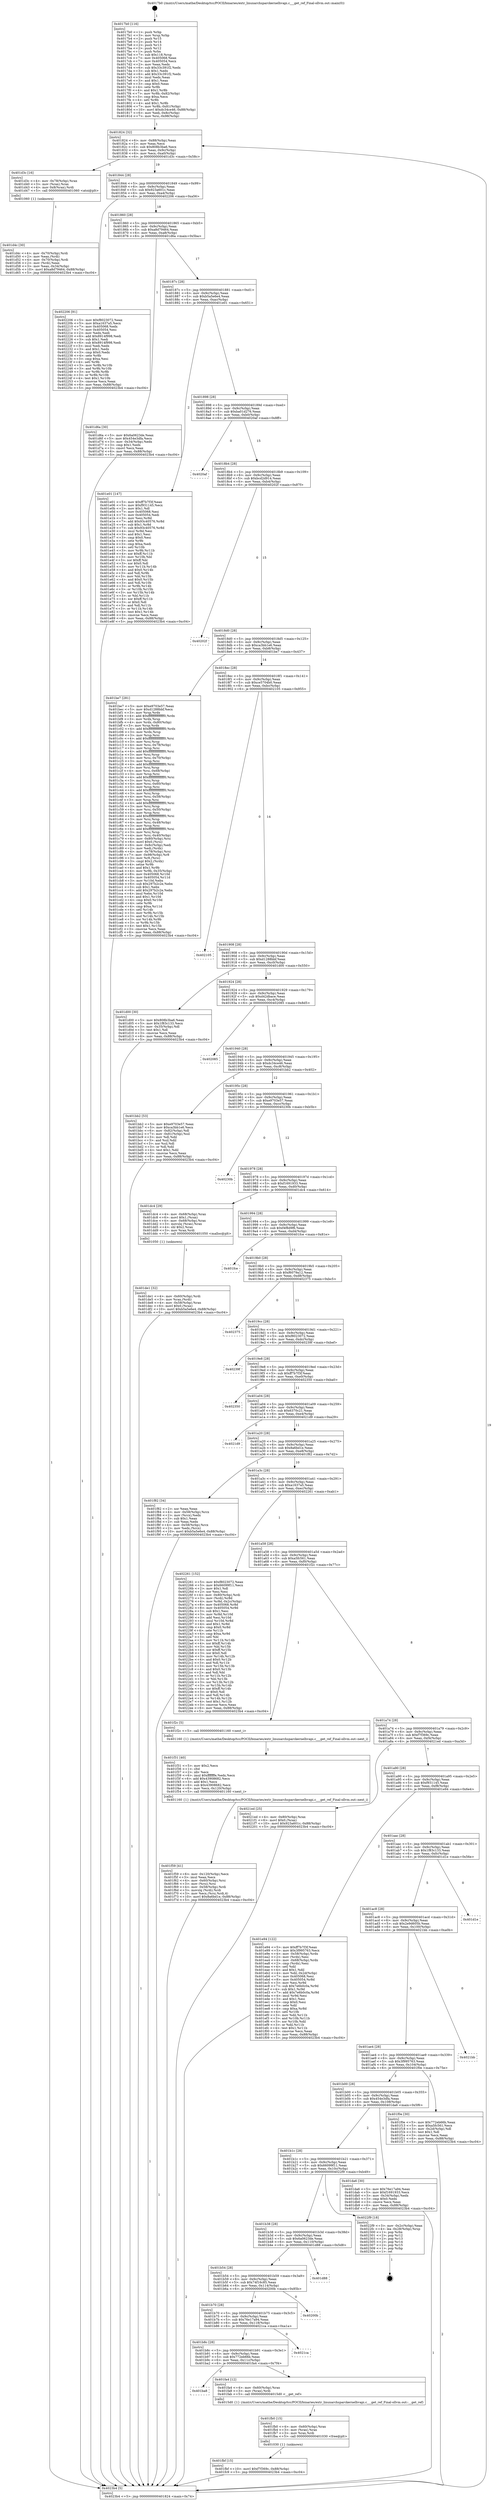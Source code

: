 digraph "0x4017b0" {
  label = "0x4017b0 (/mnt/c/Users/mathe/Desktop/tcc/POCII/binaries/extr_linuxarchsparckernelhvapi.c___get_ref_Final-ollvm.out::main(0))"
  labelloc = "t"
  node[shape=record]

  Entry [label="",width=0.3,height=0.3,shape=circle,fillcolor=black,style=filled]
  "0x401824" [label="{
     0x401824 [32]\l
     | [instrs]\l
     &nbsp;&nbsp;0x401824 \<+6\>: mov -0x88(%rbp),%eax\l
     &nbsp;&nbsp;0x40182a \<+2\>: mov %eax,%ecx\l
     &nbsp;&nbsp;0x40182c \<+6\>: sub $0x808b3ba6,%ecx\l
     &nbsp;&nbsp;0x401832 \<+6\>: mov %eax,-0x9c(%rbp)\l
     &nbsp;&nbsp;0x401838 \<+6\>: mov %ecx,-0xa0(%rbp)\l
     &nbsp;&nbsp;0x40183e \<+6\>: je 0000000000401d3c \<main+0x58c\>\l
  }"]
  "0x401d3c" [label="{
     0x401d3c [16]\l
     | [instrs]\l
     &nbsp;&nbsp;0x401d3c \<+4\>: mov -0x78(%rbp),%rax\l
     &nbsp;&nbsp;0x401d40 \<+3\>: mov (%rax),%rax\l
     &nbsp;&nbsp;0x401d43 \<+4\>: mov 0x8(%rax),%rdi\l
     &nbsp;&nbsp;0x401d47 \<+5\>: call 0000000000401060 \<atoi@plt\>\l
     | [calls]\l
     &nbsp;&nbsp;0x401060 \{1\} (unknown)\l
  }"]
  "0x401844" [label="{
     0x401844 [28]\l
     | [instrs]\l
     &nbsp;&nbsp;0x401844 \<+5\>: jmp 0000000000401849 \<main+0x99\>\l
     &nbsp;&nbsp;0x401849 \<+6\>: mov -0x9c(%rbp),%eax\l
     &nbsp;&nbsp;0x40184f \<+5\>: sub $0x923a601c,%eax\l
     &nbsp;&nbsp;0x401854 \<+6\>: mov %eax,-0xa4(%rbp)\l
     &nbsp;&nbsp;0x40185a \<+6\>: je 0000000000402206 \<main+0xa56\>\l
  }"]
  Exit [label="",width=0.3,height=0.3,shape=circle,fillcolor=black,style=filled,peripheries=2]
  "0x402206" [label="{
     0x402206 [91]\l
     | [instrs]\l
     &nbsp;&nbsp;0x402206 \<+5\>: mov $0xf8023072,%eax\l
     &nbsp;&nbsp;0x40220b \<+5\>: mov $0xa1637a5,%ecx\l
     &nbsp;&nbsp;0x402210 \<+7\>: mov 0x405068,%edx\l
     &nbsp;&nbsp;0x402217 \<+7\>: mov 0x405054,%esi\l
     &nbsp;&nbsp;0x40221e \<+2\>: mov %edx,%edi\l
     &nbsp;&nbsp;0x402220 \<+6\>: add $0x8914f998,%edi\l
     &nbsp;&nbsp;0x402226 \<+3\>: sub $0x1,%edi\l
     &nbsp;&nbsp;0x402229 \<+6\>: sub $0x8914f998,%edi\l
     &nbsp;&nbsp;0x40222f \<+3\>: imul %edi,%edx\l
     &nbsp;&nbsp;0x402232 \<+3\>: and $0x1,%edx\l
     &nbsp;&nbsp;0x402235 \<+3\>: cmp $0x0,%edx\l
     &nbsp;&nbsp;0x402238 \<+4\>: sete %r8b\l
     &nbsp;&nbsp;0x40223c \<+3\>: cmp $0xa,%esi\l
     &nbsp;&nbsp;0x40223f \<+4\>: setl %r9b\l
     &nbsp;&nbsp;0x402243 \<+3\>: mov %r8b,%r10b\l
     &nbsp;&nbsp;0x402246 \<+3\>: and %r9b,%r10b\l
     &nbsp;&nbsp;0x402249 \<+3\>: xor %r9b,%r8b\l
     &nbsp;&nbsp;0x40224c \<+3\>: or %r8b,%r10b\l
     &nbsp;&nbsp;0x40224f \<+4\>: test $0x1,%r10b\l
     &nbsp;&nbsp;0x402253 \<+3\>: cmovne %ecx,%eax\l
     &nbsp;&nbsp;0x402256 \<+6\>: mov %eax,-0x88(%rbp)\l
     &nbsp;&nbsp;0x40225c \<+5\>: jmp 00000000004023b4 \<main+0xc04\>\l
  }"]
  "0x401860" [label="{
     0x401860 [28]\l
     | [instrs]\l
     &nbsp;&nbsp;0x401860 \<+5\>: jmp 0000000000401865 \<main+0xb5\>\l
     &nbsp;&nbsp;0x401865 \<+6\>: mov -0x9c(%rbp),%eax\l
     &nbsp;&nbsp;0x40186b \<+5\>: sub $0xa8d79464,%eax\l
     &nbsp;&nbsp;0x401870 \<+6\>: mov %eax,-0xa8(%rbp)\l
     &nbsp;&nbsp;0x401876 \<+6\>: je 0000000000401d6a \<main+0x5ba\>\l
  }"]
  "0x401fbf" [label="{
     0x401fbf [15]\l
     | [instrs]\l
     &nbsp;&nbsp;0x401fbf \<+10\>: movl $0xf7f369c,-0x88(%rbp)\l
     &nbsp;&nbsp;0x401fc9 \<+5\>: jmp 00000000004023b4 \<main+0xc04\>\l
  }"]
  "0x401d6a" [label="{
     0x401d6a [30]\l
     | [instrs]\l
     &nbsp;&nbsp;0x401d6a \<+5\>: mov $0x6a0623de,%eax\l
     &nbsp;&nbsp;0x401d6f \<+5\>: mov $0x454e3dfa,%ecx\l
     &nbsp;&nbsp;0x401d74 \<+3\>: mov -0x34(%rbp),%edx\l
     &nbsp;&nbsp;0x401d77 \<+3\>: cmp $0x1,%edx\l
     &nbsp;&nbsp;0x401d7a \<+3\>: cmovl %ecx,%eax\l
     &nbsp;&nbsp;0x401d7d \<+6\>: mov %eax,-0x88(%rbp)\l
     &nbsp;&nbsp;0x401d83 \<+5\>: jmp 00000000004023b4 \<main+0xc04\>\l
  }"]
  "0x40187c" [label="{
     0x40187c [28]\l
     | [instrs]\l
     &nbsp;&nbsp;0x40187c \<+5\>: jmp 0000000000401881 \<main+0xd1\>\l
     &nbsp;&nbsp;0x401881 \<+6\>: mov -0x9c(%rbp),%eax\l
     &nbsp;&nbsp;0x401887 \<+5\>: sub $0xb5a5e6e4,%eax\l
     &nbsp;&nbsp;0x40188c \<+6\>: mov %eax,-0xac(%rbp)\l
     &nbsp;&nbsp;0x401892 \<+6\>: je 0000000000401e01 \<main+0x651\>\l
  }"]
  "0x401fb0" [label="{
     0x401fb0 [15]\l
     | [instrs]\l
     &nbsp;&nbsp;0x401fb0 \<+4\>: mov -0x60(%rbp),%rax\l
     &nbsp;&nbsp;0x401fb4 \<+3\>: mov (%rax),%rax\l
     &nbsp;&nbsp;0x401fb7 \<+3\>: mov %rax,%rdi\l
     &nbsp;&nbsp;0x401fba \<+5\>: call 0000000000401030 \<free@plt\>\l
     | [calls]\l
     &nbsp;&nbsp;0x401030 \{1\} (unknown)\l
  }"]
  "0x401e01" [label="{
     0x401e01 [147]\l
     | [instrs]\l
     &nbsp;&nbsp;0x401e01 \<+5\>: mov $0xff7b7f3f,%eax\l
     &nbsp;&nbsp;0x401e06 \<+5\>: mov $0xf931145,%ecx\l
     &nbsp;&nbsp;0x401e0b \<+2\>: mov $0x1,%dl\l
     &nbsp;&nbsp;0x401e0d \<+7\>: mov 0x405068,%esi\l
     &nbsp;&nbsp;0x401e14 \<+7\>: mov 0x405054,%edi\l
     &nbsp;&nbsp;0x401e1b \<+3\>: mov %esi,%r8d\l
     &nbsp;&nbsp;0x401e1e \<+7\>: add $0x93c40576,%r8d\l
     &nbsp;&nbsp;0x401e25 \<+4\>: sub $0x1,%r8d\l
     &nbsp;&nbsp;0x401e29 \<+7\>: sub $0x93c40576,%r8d\l
     &nbsp;&nbsp;0x401e30 \<+4\>: imul %r8d,%esi\l
     &nbsp;&nbsp;0x401e34 \<+3\>: and $0x1,%esi\l
     &nbsp;&nbsp;0x401e37 \<+3\>: cmp $0x0,%esi\l
     &nbsp;&nbsp;0x401e3a \<+4\>: sete %r9b\l
     &nbsp;&nbsp;0x401e3e \<+3\>: cmp $0xa,%edi\l
     &nbsp;&nbsp;0x401e41 \<+4\>: setl %r10b\l
     &nbsp;&nbsp;0x401e45 \<+3\>: mov %r9b,%r11b\l
     &nbsp;&nbsp;0x401e48 \<+4\>: xor $0xff,%r11b\l
     &nbsp;&nbsp;0x401e4c \<+3\>: mov %r10b,%bl\l
     &nbsp;&nbsp;0x401e4f \<+3\>: xor $0xff,%bl\l
     &nbsp;&nbsp;0x401e52 \<+3\>: xor $0x0,%dl\l
     &nbsp;&nbsp;0x401e55 \<+3\>: mov %r11b,%r14b\l
     &nbsp;&nbsp;0x401e58 \<+4\>: and $0x0,%r14b\l
     &nbsp;&nbsp;0x401e5c \<+3\>: and %dl,%r9b\l
     &nbsp;&nbsp;0x401e5f \<+3\>: mov %bl,%r15b\l
     &nbsp;&nbsp;0x401e62 \<+4\>: and $0x0,%r15b\l
     &nbsp;&nbsp;0x401e66 \<+3\>: and %dl,%r10b\l
     &nbsp;&nbsp;0x401e69 \<+3\>: or %r9b,%r14b\l
     &nbsp;&nbsp;0x401e6c \<+3\>: or %r10b,%r15b\l
     &nbsp;&nbsp;0x401e6f \<+3\>: xor %r15b,%r14b\l
     &nbsp;&nbsp;0x401e72 \<+3\>: or %bl,%r11b\l
     &nbsp;&nbsp;0x401e75 \<+4\>: xor $0xff,%r11b\l
     &nbsp;&nbsp;0x401e79 \<+3\>: or $0x0,%dl\l
     &nbsp;&nbsp;0x401e7c \<+3\>: and %dl,%r11b\l
     &nbsp;&nbsp;0x401e7f \<+3\>: or %r11b,%r14b\l
     &nbsp;&nbsp;0x401e82 \<+4\>: test $0x1,%r14b\l
     &nbsp;&nbsp;0x401e86 \<+3\>: cmovne %ecx,%eax\l
     &nbsp;&nbsp;0x401e89 \<+6\>: mov %eax,-0x88(%rbp)\l
     &nbsp;&nbsp;0x401e8f \<+5\>: jmp 00000000004023b4 \<main+0xc04\>\l
  }"]
  "0x401898" [label="{
     0x401898 [28]\l
     | [instrs]\l
     &nbsp;&nbsp;0x401898 \<+5\>: jmp 000000000040189d \<main+0xed\>\l
     &nbsp;&nbsp;0x40189d \<+6\>: mov -0x9c(%rbp),%eax\l
     &nbsp;&nbsp;0x4018a3 \<+5\>: sub $0xba01d276,%eax\l
     &nbsp;&nbsp;0x4018a8 \<+6\>: mov %eax,-0xb0(%rbp)\l
     &nbsp;&nbsp;0x4018ae \<+6\>: je 00000000004020af \<main+0x8ff\>\l
  }"]
  "0x401ba8" [label="{
     0x401ba8\l
  }", style=dashed]
  "0x4020af" [label="{
     0x4020af\l
  }", style=dashed]
  "0x4018b4" [label="{
     0x4018b4 [28]\l
     | [instrs]\l
     &nbsp;&nbsp;0x4018b4 \<+5\>: jmp 00000000004018b9 \<main+0x109\>\l
     &nbsp;&nbsp;0x4018b9 \<+6\>: mov -0x9c(%rbp),%eax\l
     &nbsp;&nbsp;0x4018bf \<+5\>: sub $0xbcd2d914,%eax\l
     &nbsp;&nbsp;0x4018c4 \<+6\>: mov %eax,-0xb4(%rbp)\l
     &nbsp;&nbsp;0x4018ca \<+6\>: je 000000000040202f \<main+0x87f\>\l
  }"]
  "0x401fa4" [label="{
     0x401fa4 [12]\l
     | [instrs]\l
     &nbsp;&nbsp;0x401fa4 \<+4\>: mov -0x60(%rbp),%rax\l
     &nbsp;&nbsp;0x401fa8 \<+3\>: mov (%rax),%rdi\l
     &nbsp;&nbsp;0x401fab \<+5\>: call 00000000004015d0 \<__get_ref\>\l
     | [calls]\l
     &nbsp;&nbsp;0x4015d0 \{1\} (/mnt/c/Users/mathe/Desktop/tcc/POCII/binaries/extr_linuxarchsparckernelhvapi.c___get_ref_Final-ollvm.out::__get_ref)\l
  }"]
  "0x40202f" [label="{
     0x40202f\l
  }", style=dashed]
  "0x4018d0" [label="{
     0x4018d0 [28]\l
     | [instrs]\l
     &nbsp;&nbsp;0x4018d0 \<+5\>: jmp 00000000004018d5 \<main+0x125\>\l
     &nbsp;&nbsp;0x4018d5 \<+6\>: mov -0x9c(%rbp),%eax\l
     &nbsp;&nbsp;0x4018db \<+5\>: sub $0xca3bb1e6,%eax\l
     &nbsp;&nbsp;0x4018e0 \<+6\>: mov %eax,-0xb8(%rbp)\l
     &nbsp;&nbsp;0x4018e6 \<+6\>: je 0000000000401be7 \<main+0x437\>\l
  }"]
  "0x401b8c" [label="{
     0x401b8c [28]\l
     | [instrs]\l
     &nbsp;&nbsp;0x401b8c \<+5\>: jmp 0000000000401b91 \<main+0x3e1\>\l
     &nbsp;&nbsp;0x401b91 \<+6\>: mov -0x9c(%rbp),%eax\l
     &nbsp;&nbsp;0x401b97 \<+5\>: sub $0x772eb66b,%eax\l
     &nbsp;&nbsp;0x401b9c \<+6\>: mov %eax,-0x11c(%rbp)\l
     &nbsp;&nbsp;0x401ba2 \<+6\>: je 0000000000401fa4 \<main+0x7f4\>\l
  }"]
  "0x401be7" [label="{
     0x401be7 [281]\l
     | [instrs]\l
     &nbsp;&nbsp;0x401be7 \<+5\>: mov $0xe9703e57,%eax\l
     &nbsp;&nbsp;0x401bec \<+5\>: mov $0xd1288bbf,%ecx\l
     &nbsp;&nbsp;0x401bf1 \<+3\>: mov %rsp,%rdx\l
     &nbsp;&nbsp;0x401bf4 \<+4\>: add $0xfffffffffffffff0,%rdx\l
     &nbsp;&nbsp;0x401bf8 \<+3\>: mov %rdx,%rsp\l
     &nbsp;&nbsp;0x401bfb \<+4\>: mov %rdx,-0x80(%rbp)\l
     &nbsp;&nbsp;0x401bff \<+3\>: mov %rsp,%rdx\l
     &nbsp;&nbsp;0x401c02 \<+4\>: add $0xfffffffffffffff0,%rdx\l
     &nbsp;&nbsp;0x401c06 \<+3\>: mov %rdx,%rsp\l
     &nbsp;&nbsp;0x401c09 \<+3\>: mov %rsp,%rsi\l
     &nbsp;&nbsp;0x401c0c \<+4\>: add $0xfffffffffffffff0,%rsi\l
     &nbsp;&nbsp;0x401c10 \<+3\>: mov %rsi,%rsp\l
     &nbsp;&nbsp;0x401c13 \<+4\>: mov %rsi,-0x78(%rbp)\l
     &nbsp;&nbsp;0x401c17 \<+3\>: mov %rsp,%rsi\l
     &nbsp;&nbsp;0x401c1a \<+4\>: add $0xfffffffffffffff0,%rsi\l
     &nbsp;&nbsp;0x401c1e \<+3\>: mov %rsi,%rsp\l
     &nbsp;&nbsp;0x401c21 \<+4\>: mov %rsi,-0x70(%rbp)\l
     &nbsp;&nbsp;0x401c25 \<+3\>: mov %rsp,%rsi\l
     &nbsp;&nbsp;0x401c28 \<+4\>: add $0xfffffffffffffff0,%rsi\l
     &nbsp;&nbsp;0x401c2c \<+3\>: mov %rsi,%rsp\l
     &nbsp;&nbsp;0x401c2f \<+4\>: mov %rsi,-0x68(%rbp)\l
     &nbsp;&nbsp;0x401c33 \<+3\>: mov %rsp,%rsi\l
     &nbsp;&nbsp;0x401c36 \<+4\>: add $0xfffffffffffffff0,%rsi\l
     &nbsp;&nbsp;0x401c3a \<+3\>: mov %rsi,%rsp\l
     &nbsp;&nbsp;0x401c3d \<+4\>: mov %rsi,-0x60(%rbp)\l
     &nbsp;&nbsp;0x401c41 \<+3\>: mov %rsp,%rsi\l
     &nbsp;&nbsp;0x401c44 \<+4\>: add $0xfffffffffffffff0,%rsi\l
     &nbsp;&nbsp;0x401c48 \<+3\>: mov %rsi,%rsp\l
     &nbsp;&nbsp;0x401c4b \<+4\>: mov %rsi,-0x58(%rbp)\l
     &nbsp;&nbsp;0x401c4f \<+3\>: mov %rsp,%rsi\l
     &nbsp;&nbsp;0x401c52 \<+4\>: add $0xfffffffffffffff0,%rsi\l
     &nbsp;&nbsp;0x401c56 \<+3\>: mov %rsi,%rsp\l
     &nbsp;&nbsp;0x401c59 \<+4\>: mov %rsi,-0x50(%rbp)\l
     &nbsp;&nbsp;0x401c5d \<+3\>: mov %rsp,%rsi\l
     &nbsp;&nbsp;0x401c60 \<+4\>: add $0xfffffffffffffff0,%rsi\l
     &nbsp;&nbsp;0x401c64 \<+3\>: mov %rsi,%rsp\l
     &nbsp;&nbsp;0x401c67 \<+4\>: mov %rsi,-0x48(%rbp)\l
     &nbsp;&nbsp;0x401c6b \<+3\>: mov %rsp,%rsi\l
     &nbsp;&nbsp;0x401c6e \<+4\>: add $0xfffffffffffffff0,%rsi\l
     &nbsp;&nbsp;0x401c72 \<+3\>: mov %rsi,%rsp\l
     &nbsp;&nbsp;0x401c75 \<+4\>: mov %rsi,-0x40(%rbp)\l
     &nbsp;&nbsp;0x401c79 \<+4\>: mov -0x80(%rbp),%rsi\l
     &nbsp;&nbsp;0x401c7d \<+6\>: movl $0x0,(%rsi)\l
     &nbsp;&nbsp;0x401c83 \<+6\>: mov -0x8c(%rbp),%edi\l
     &nbsp;&nbsp;0x401c89 \<+2\>: mov %edi,(%rdx)\l
     &nbsp;&nbsp;0x401c8b \<+4\>: mov -0x78(%rbp),%rsi\l
     &nbsp;&nbsp;0x401c8f \<+7\>: mov -0x98(%rbp),%r8\l
     &nbsp;&nbsp;0x401c96 \<+3\>: mov %r8,(%rsi)\l
     &nbsp;&nbsp;0x401c99 \<+3\>: cmpl $0x2,(%rdx)\l
     &nbsp;&nbsp;0x401c9c \<+4\>: setne %r9b\l
     &nbsp;&nbsp;0x401ca0 \<+4\>: and $0x1,%r9b\l
     &nbsp;&nbsp;0x401ca4 \<+4\>: mov %r9b,-0x35(%rbp)\l
     &nbsp;&nbsp;0x401ca8 \<+8\>: mov 0x405068,%r10d\l
     &nbsp;&nbsp;0x401cb0 \<+8\>: mov 0x405054,%r11d\l
     &nbsp;&nbsp;0x401cb8 \<+3\>: mov %r10d,%ebx\l
     &nbsp;&nbsp;0x401cbb \<+6\>: sub $0x297b2c2e,%ebx\l
     &nbsp;&nbsp;0x401cc1 \<+3\>: sub $0x1,%ebx\l
     &nbsp;&nbsp;0x401cc4 \<+6\>: add $0x297b2c2e,%ebx\l
     &nbsp;&nbsp;0x401cca \<+4\>: imul %ebx,%r10d\l
     &nbsp;&nbsp;0x401cce \<+4\>: and $0x1,%r10d\l
     &nbsp;&nbsp;0x401cd2 \<+4\>: cmp $0x0,%r10d\l
     &nbsp;&nbsp;0x401cd6 \<+4\>: sete %r9b\l
     &nbsp;&nbsp;0x401cda \<+4\>: cmp $0xa,%r11d\l
     &nbsp;&nbsp;0x401cde \<+4\>: setl %r14b\l
     &nbsp;&nbsp;0x401ce2 \<+3\>: mov %r9b,%r15b\l
     &nbsp;&nbsp;0x401ce5 \<+3\>: and %r14b,%r15b\l
     &nbsp;&nbsp;0x401ce8 \<+3\>: xor %r14b,%r9b\l
     &nbsp;&nbsp;0x401ceb \<+3\>: or %r9b,%r15b\l
     &nbsp;&nbsp;0x401cee \<+4\>: test $0x1,%r15b\l
     &nbsp;&nbsp;0x401cf2 \<+3\>: cmovne %ecx,%eax\l
     &nbsp;&nbsp;0x401cf5 \<+6\>: mov %eax,-0x88(%rbp)\l
     &nbsp;&nbsp;0x401cfb \<+5\>: jmp 00000000004023b4 \<main+0xc04\>\l
  }"]
  "0x4018ec" [label="{
     0x4018ec [28]\l
     | [instrs]\l
     &nbsp;&nbsp;0x4018ec \<+5\>: jmp 00000000004018f1 \<main+0x141\>\l
     &nbsp;&nbsp;0x4018f1 \<+6\>: mov -0x9c(%rbp),%eax\l
     &nbsp;&nbsp;0x4018f7 \<+5\>: sub $0xce5704b0,%eax\l
     &nbsp;&nbsp;0x4018fc \<+6\>: mov %eax,-0xbc(%rbp)\l
     &nbsp;&nbsp;0x401902 \<+6\>: je 0000000000402105 \<main+0x955\>\l
  }"]
  "0x4021ca" [label="{
     0x4021ca\l
  }", style=dashed]
  "0x402105" [label="{
     0x402105\l
  }", style=dashed]
  "0x401908" [label="{
     0x401908 [28]\l
     | [instrs]\l
     &nbsp;&nbsp;0x401908 \<+5\>: jmp 000000000040190d \<main+0x15d\>\l
     &nbsp;&nbsp;0x40190d \<+6\>: mov -0x9c(%rbp),%eax\l
     &nbsp;&nbsp;0x401913 \<+5\>: sub $0xd1288bbf,%eax\l
     &nbsp;&nbsp;0x401918 \<+6\>: mov %eax,-0xc0(%rbp)\l
     &nbsp;&nbsp;0x40191e \<+6\>: je 0000000000401d00 \<main+0x550\>\l
  }"]
  "0x401b70" [label="{
     0x401b70 [28]\l
     | [instrs]\l
     &nbsp;&nbsp;0x401b70 \<+5\>: jmp 0000000000401b75 \<main+0x3c5\>\l
     &nbsp;&nbsp;0x401b75 \<+6\>: mov -0x9c(%rbp),%eax\l
     &nbsp;&nbsp;0x401b7b \<+5\>: sub $0x76e17a94,%eax\l
     &nbsp;&nbsp;0x401b80 \<+6\>: mov %eax,-0x118(%rbp)\l
     &nbsp;&nbsp;0x401b86 \<+6\>: je 00000000004021ca \<main+0xa1a\>\l
  }"]
  "0x401d00" [label="{
     0x401d00 [30]\l
     | [instrs]\l
     &nbsp;&nbsp;0x401d00 \<+5\>: mov $0x808b3ba6,%eax\l
     &nbsp;&nbsp;0x401d05 \<+5\>: mov $0x1f83c133,%ecx\l
     &nbsp;&nbsp;0x401d0a \<+3\>: mov -0x35(%rbp),%dl\l
     &nbsp;&nbsp;0x401d0d \<+3\>: test $0x1,%dl\l
     &nbsp;&nbsp;0x401d10 \<+3\>: cmovne %ecx,%eax\l
     &nbsp;&nbsp;0x401d13 \<+6\>: mov %eax,-0x88(%rbp)\l
     &nbsp;&nbsp;0x401d19 \<+5\>: jmp 00000000004023b4 \<main+0xc04\>\l
  }"]
  "0x401924" [label="{
     0x401924 [28]\l
     | [instrs]\l
     &nbsp;&nbsp;0x401924 \<+5\>: jmp 0000000000401929 \<main+0x179\>\l
     &nbsp;&nbsp;0x401929 \<+6\>: mov -0x9c(%rbp),%eax\l
     &nbsp;&nbsp;0x40192f \<+5\>: sub $0xd42dbace,%eax\l
     &nbsp;&nbsp;0x401934 \<+6\>: mov %eax,-0xc4(%rbp)\l
     &nbsp;&nbsp;0x40193a \<+6\>: je 0000000000402085 \<main+0x8d5\>\l
  }"]
  "0x40200b" [label="{
     0x40200b\l
  }", style=dashed]
  "0x402085" [label="{
     0x402085\l
  }", style=dashed]
  "0x401940" [label="{
     0x401940 [28]\l
     | [instrs]\l
     &nbsp;&nbsp;0x401940 \<+5\>: jmp 0000000000401945 \<main+0x195\>\l
     &nbsp;&nbsp;0x401945 \<+6\>: mov -0x9c(%rbp),%eax\l
     &nbsp;&nbsp;0x40194b \<+5\>: sub $0xdc34ce46,%eax\l
     &nbsp;&nbsp;0x401950 \<+6\>: mov %eax,-0xc8(%rbp)\l
     &nbsp;&nbsp;0x401956 \<+6\>: je 0000000000401bb2 \<main+0x402\>\l
  }"]
  "0x401b54" [label="{
     0x401b54 [28]\l
     | [instrs]\l
     &nbsp;&nbsp;0x401b54 \<+5\>: jmp 0000000000401b59 \<main+0x3a9\>\l
     &nbsp;&nbsp;0x401b59 \<+6\>: mov -0x9c(%rbp),%eax\l
     &nbsp;&nbsp;0x401b5f \<+5\>: sub $0x74f16c85,%eax\l
     &nbsp;&nbsp;0x401b64 \<+6\>: mov %eax,-0x114(%rbp)\l
     &nbsp;&nbsp;0x401b6a \<+6\>: je 000000000040200b \<main+0x85b\>\l
  }"]
  "0x401bb2" [label="{
     0x401bb2 [53]\l
     | [instrs]\l
     &nbsp;&nbsp;0x401bb2 \<+5\>: mov $0xe9703e57,%eax\l
     &nbsp;&nbsp;0x401bb7 \<+5\>: mov $0xca3bb1e6,%ecx\l
     &nbsp;&nbsp;0x401bbc \<+6\>: mov -0x82(%rbp),%dl\l
     &nbsp;&nbsp;0x401bc2 \<+7\>: mov -0x81(%rbp),%sil\l
     &nbsp;&nbsp;0x401bc9 \<+3\>: mov %dl,%dil\l
     &nbsp;&nbsp;0x401bcc \<+3\>: and %sil,%dil\l
     &nbsp;&nbsp;0x401bcf \<+3\>: xor %sil,%dl\l
     &nbsp;&nbsp;0x401bd2 \<+3\>: or %dl,%dil\l
     &nbsp;&nbsp;0x401bd5 \<+4\>: test $0x1,%dil\l
     &nbsp;&nbsp;0x401bd9 \<+3\>: cmovne %ecx,%eax\l
     &nbsp;&nbsp;0x401bdc \<+6\>: mov %eax,-0x88(%rbp)\l
     &nbsp;&nbsp;0x401be2 \<+5\>: jmp 00000000004023b4 \<main+0xc04\>\l
  }"]
  "0x40195c" [label="{
     0x40195c [28]\l
     | [instrs]\l
     &nbsp;&nbsp;0x40195c \<+5\>: jmp 0000000000401961 \<main+0x1b1\>\l
     &nbsp;&nbsp;0x401961 \<+6\>: mov -0x9c(%rbp),%eax\l
     &nbsp;&nbsp;0x401967 \<+5\>: sub $0xe9703e57,%eax\l
     &nbsp;&nbsp;0x40196c \<+6\>: mov %eax,-0xcc(%rbp)\l
     &nbsp;&nbsp;0x401972 \<+6\>: je 000000000040230b \<main+0xb5b\>\l
  }"]
  "0x4023b4" [label="{
     0x4023b4 [5]\l
     | [instrs]\l
     &nbsp;&nbsp;0x4023b4 \<+5\>: jmp 0000000000401824 \<main+0x74\>\l
  }"]
  "0x4017b0" [label="{
     0x4017b0 [116]\l
     | [instrs]\l
     &nbsp;&nbsp;0x4017b0 \<+1\>: push %rbp\l
     &nbsp;&nbsp;0x4017b1 \<+3\>: mov %rsp,%rbp\l
     &nbsp;&nbsp;0x4017b4 \<+2\>: push %r15\l
     &nbsp;&nbsp;0x4017b6 \<+2\>: push %r14\l
     &nbsp;&nbsp;0x4017b8 \<+2\>: push %r13\l
     &nbsp;&nbsp;0x4017ba \<+2\>: push %r12\l
     &nbsp;&nbsp;0x4017bc \<+1\>: push %rbx\l
     &nbsp;&nbsp;0x4017bd \<+7\>: sub $0x118,%rsp\l
     &nbsp;&nbsp;0x4017c4 \<+7\>: mov 0x405068,%eax\l
     &nbsp;&nbsp;0x4017cb \<+7\>: mov 0x405054,%ecx\l
     &nbsp;&nbsp;0x4017d2 \<+2\>: mov %eax,%edx\l
     &nbsp;&nbsp;0x4017d4 \<+6\>: sub $0x33c391f2,%edx\l
     &nbsp;&nbsp;0x4017da \<+3\>: sub $0x1,%edx\l
     &nbsp;&nbsp;0x4017dd \<+6\>: add $0x33c391f2,%edx\l
     &nbsp;&nbsp;0x4017e3 \<+3\>: imul %edx,%eax\l
     &nbsp;&nbsp;0x4017e6 \<+3\>: and $0x1,%eax\l
     &nbsp;&nbsp;0x4017e9 \<+3\>: cmp $0x0,%eax\l
     &nbsp;&nbsp;0x4017ec \<+4\>: sete %r8b\l
     &nbsp;&nbsp;0x4017f0 \<+4\>: and $0x1,%r8b\l
     &nbsp;&nbsp;0x4017f4 \<+7\>: mov %r8b,-0x82(%rbp)\l
     &nbsp;&nbsp;0x4017fb \<+3\>: cmp $0xa,%ecx\l
     &nbsp;&nbsp;0x4017fe \<+4\>: setl %r8b\l
     &nbsp;&nbsp;0x401802 \<+4\>: and $0x1,%r8b\l
     &nbsp;&nbsp;0x401806 \<+7\>: mov %r8b,-0x81(%rbp)\l
     &nbsp;&nbsp;0x40180d \<+10\>: movl $0xdc34ce46,-0x88(%rbp)\l
     &nbsp;&nbsp;0x401817 \<+6\>: mov %edi,-0x8c(%rbp)\l
     &nbsp;&nbsp;0x40181d \<+7\>: mov %rsi,-0x98(%rbp)\l
  }"]
  "0x401d88" [label="{
     0x401d88\l
  }", style=dashed]
  "0x401d4c" [label="{
     0x401d4c [30]\l
     | [instrs]\l
     &nbsp;&nbsp;0x401d4c \<+4\>: mov -0x70(%rbp),%rdi\l
     &nbsp;&nbsp;0x401d50 \<+2\>: mov %eax,(%rdi)\l
     &nbsp;&nbsp;0x401d52 \<+4\>: mov -0x70(%rbp),%rdi\l
     &nbsp;&nbsp;0x401d56 \<+2\>: mov (%rdi),%eax\l
     &nbsp;&nbsp;0x401d58 \<+3\>: mov %eax,-0x34(%rbp)\l
     &nbsp;&nbsp;0x401d5b \<+10\>: movl $0xa8d79464,-0x88(%rbp)\l
     &nbsp;&nbsp;0x401d65 \<+5\>: jmp 00000000004023b4 \<main+0xc04\>\l
  }"]
  "0x401b38" [label="{
     0x401b38 [28]\l
     | [instrs]\l
     &nbsp;&nbsp;0x401b38 \<+5\>: jmp 0000000000401b3d \<main+0x38d\>\l
     &nbsp;&nbsp;0x401b3d \<+6\>: mov -0x9c(%rbp),%eax\l
     &nbsp;&nbsp;0x401b43 \<+5\>: sub $0x6a0623de,%eax\l
     &nbsp;&nbsp;0x401b48 \<+6\>: mov %eax,-0x110(%rbp)\l
     &nbsp;&nbsp;0x401b4e \<+6\>: je 0000000000401d88 \<main+0x5d8\>\l
  }"]
  "0x40230b" [label="{
     0x40230b\l
  }", style=dashed]
  "0x401978" [label="{
     0x401978 [28]\l
     | [instrs]\l
     &nbsp;&nbsp;0x401978 \<+5\>: jmp 000000000040197d \<main+0x1cd\>\l
     &nbsp;&nbsp;0x40197d \<+6\>: mov -0x9c(%rbp),%eax\l
     &nbsp;&nbsp;0x401983 \<+5\>: sub $0xf1691933,%eax\l
     &nbsp;&nbsp;0x401988 \<+6\>: mov %eax,-0xd0(%rbp)\l
     &nbsp;&nbsp;0x40198e \<+6\>: je 0000000000401dc4 \<main+0x614\>\l
  }"]
  "0x4022f9" [label="{
     0x4022f9 [18]\l
     | [instrs]\l
     &nbsp;&nbsp;0x4022f9 \<+3\>: mov -0x2c(%rbp),%eax\l
     &nbsp;&nbsp;0x4022fc \<+4\>: lea -0x28(%rbp),%rsp\l
     &nbsp;&nbsp;0x402300 \<+1\>: pop %rbx\l
     &nbsp;&nbsp;0x402301 \<+2\>: pop %r12\l
     &nbsp;&nbsp;0x402303 \<+2\>: pop %r13\l
     &nbsp;&nbsp;0x402305 \<+2\>: pop %r14\l
     &nbsp;&nbsp;0x402307 \<+2\>: pop %r15\l
     &nbsp;&nbsp;0x402309 \<+1\>: pop %rbp\l
     &nbsp;&nbsp;0x40230a \<+1\>: ret\l
  }"]
  "0x401dc4" [label="{
     0x401dc4 [29]\l
     | [instrs]\l
     &nbsp;&nbsp;0x401dc4 \<+4\>: mov -0x68(%rbp),%rax\l
     &nbsp;&nbsp;0x401dc8 \<+6\>: movl $0x1,(%rax)\l
     &nbsp;&nbsp;0x401dce \<+4\>: mov -0x68(%rbp),%rax\l
     &nbsp;&nbsp;0x401dd2 \<+3\>: movslq (%rax),%rax\l
     &nbsp;&nbsp;0x401dd5 \<+4\>: shl $0x2,%rax\l
     &nbsp;&nbsp;0x401dd9 \<+3\>: mov %rax,%rdi\l
     &nbsp;&nbsp;0x401ddc \<+5\>: call 0000000000401050 \<malloc@plt\>\l
     | [calls]\l
     &nbsp;&nbsp;0x401050 \{1\} (unknown)\l
  }"]
  "0x401994" [label="{
     0x401994 [28]\l
     | [instrs]\l
     &nbsp;&nbsp;0x401994 \<+5\>: jmp 0000000000401999 \<main+0x1e9\>\l
     &nbsp;&nbsp;0x401999 \<+6\>: mov -0x9c(%rbp),%eax\l
     &nbsp;&nbsp;0x40199f \<+5\>: sub $0xf4f8d9f6,%eax\l
     &nbsp;&nbsp;0x4019a4 \<+6\>: mov %eax,-0xd4(%rbp)\l
     &nbsp;&nbsp;0x4019aa \<+6\>: je 0000000000401fce \<main+0x81e\>\l
  }"]
  "0x401f59" [label="{
     0x401f59 [41]\l
     | [instrs]\l
     &nbsp;&nbsp;0x401f59 \<+6\>: mov -0x120(%rbp),%ecx\l
     &nbsp;&nbsp;0x401f5f \<+3\>: imul %eax,%ecx\l
     &nbsp;&nbsp;0x401f62 \<+4\>: mov -0x60(%rbp),%rsi\l
     &nbsp;&nbsp;0x401f66 \<+3\>: mov (%rsi),%rsi\l
     &nbsp;&nbsp;0x401f69 \<+4\>: mov -0x58(%rbp),%rdi\l
     &nbsp;&nbsp;0x401f6d \<+3\>: movslq (%rdi),%rdi\l
     &nbsp;&nbsp;0x401f70 \<+3\>: mov %ecx,(%rsi,%rdi,4)\l
     &nbsp;&nbsp;0x401f73 \<+10\>: movl $0x8a6bd1e,-0x88(%rbp)\l
     &nbsp;&nbsp;0x401f7d \<+5\>: jmp 00000000004023b4 \<main+0xc04\>\l
  }"]
  "0x401fce" [label="{
     0x401fce\l
  }", style=dashed]
  "0x4019b0" [label="{
     0x4019b0 [28]\l
     | [instrs]\l
     &nbsp;&nbsp;0x4019b0 \<+5\>: jmp 00000000004019b5 \<main+0x205\>\l
     &nbsp;&nbsp;0x4019b5 \<+6\>: mov -0x9c(%rbp),%eax\l
     &nbsp;&nbsp;0x4019bb \<+5\>: sub $0xf6079a12,%eax\l
     &nbsp;&nbsp;0x4019c0 \<+6\>: mov %eax,-0xd8(%rbp)\l
     &nbsp;&nbsp;0x4019c6 \<+6\>: je 0000000000402375 \<main+0xbc5\>\l
  }"]
  "0x401f31" [label="{
     0x401f31 [40]\l
     | [instrs]\l
     &nbsp;&nbsp;0x401f31 \<+5\>: mov $0x2,%ecx\l
     &nbsp;&nbsp;0x401f36 \<+1\>: cltd\l
     &nbsp;&nbsp;0x401f37 \<+2\>: idiv %ecx\l
     &nbsp;&nbsp;0x401f39 \<+6\>: imul $0xfffffffe,%edx,%ecx\l
     &nbsp;&nbsp;0x401f3f \<+6\>: add $0x43908682,%ecx\l
     &nbsp;&nbsp;0x401f45 \<+3\>: add $0x1,%ecx\l
     &nbsp;&nbsp;0x401f48 \<+6\>: sub $0x43908682,%ecx\l
     &nbsp;&nbsp;0x401f4e \<+6\>: mov %ecx,-0x120(%rbp)\l
     &nbsp;&nbsp;0x401f54 \<+5\>: call 0000000000401160 \<next_i\>\l
     | [calls]\l
     &nbsp;&nbsp;0x401160 \{1\} (/mnt/c/Users/mathe/Desktop/tcc/POCII/binaries/extr_linuxarchsparckernelhvapi.c___get_ref_Final-ollvm.out::next_i)\l
  }"]
  "0x402375" [label="{
     0x402375\l
  }", style=dashed]
  "0x4019cc" [label="{
     0x4019cc [28]\l
     | [instrs]\l
     &nbsp;&nbsp;0x4019cc \<+5\>: jmp 00000000004019d1 \<main+0x221\>\l
     &nbsp;&nbsp;0x4019d1 \<+6\>: mov -0x9c(%rbp),%eax\l
     &nbsp;&nbsp;0x4019d7 \<+5\>: sub $0xf8023072,%eax\l
     &nbsp;&nbsp;0x4019dc \<+6\>: mov %eax,-0xdc(%rbp)\l
     &nbsp;&nbsp;0x4019e2 \<+6\>: je 000000000040239f \<main+0xbef\>\l
  }"]
  "0x401de1" [label="{
     0x401de1 [32]\l
     | [instrs]\l
     &nbsp;&nbsp;0x401de1 \<+4\>: mov -0x60(%rbp),%rdi\l
     &nbsp;&nbsp;0x401de5 \<+3\>: mov %rax,(%rdi)\l
     &nbsp;&nbsp;0x401de8 \<+4\>: mov -0x58(%rbp),%rax\l
     &nbsp;&nbsp;0x401dec \<+6\>: movl $0x0,(%rax)\l
     &nbsp;&nbsp;0x401df2 \<+10\>: movl $0xb5a5e6e4,-0x88(%rbp)\l
     &nbsp;&nbsp;0x401dfc \<+5\>: jmp 00000000004023b4 \<main+0xc04\>\l
  }"]
  "0x40239f" [label="{
     0x40239f\l
  }", style=dashed]
  "0x4019e8" [label="{
     0x4019e8 [28]\l
     | [instrs]\l
     &nbsp;&nbsp;0x4019e8 \<+5\>: jmp 00000000004019ed \<main+0x23d\>\l
     &nbsp;&nbsp;0x4019ed \<+6\>: mov -0x9c(%rbp),%eax\l
     &nbsp;&nbsp;0x4019f3 \<+5\>: sub $0xff7b7f3f,%eax\l
     &nbsp;&nbsp;0x4019f8 \<+6\>: mov %eax,-0xe0(%rbp)\l
     &nbsp;&nbsp;0x4019fe \<+6\>: je 0000000000402350 \<main+0xba0\>\l
  }"]
  "0x401b1c" [label="{
     0x401b1c [28]\l
     | [instrs]\l
     &nbsp;&nbsp;0x401b1c \<+5\>: jmp 0000000000401b21 \<main+0x371\>\l
     &nbsp;&nbsp;0x401b21 \<+6\>: mov -0x9c(%rbp),%eax\l
     &nbsp;&nbsp;0x401b27 \<+5\>: sub $0x66099f11,%eax\l
     &nbsp;&nbsp;0x401b2c \<+6\>: mov %eax,-0x10c(%rbp)\l
     &nbsp;&nbsp;0x401b32 \<+6\>: je 00000000004022f9 \<main+0xb49\>\l
  }"]
  "0x402350" [label="{
     0x402350\l
  }", style=dashed]
  "0x401a04" [label="{
     0x401a04 [28]\l
     | [instrs]\l
     &nbsp;&nbsp;0x401a04 \<+5\>: jmp 0000000000401a09 \<main+0x259\>\l
     &nbsp;&nbsp;0x401a09 \<+6\>: mov -0x9c(%rbp),%eax\l
     &nbsp;&nbsp;0x401a0f \<+5\>: sub $0x6370c21,%eax\l
     &nbsp;&nbsp;0x401a14 \<+6\>: mov %eax,-0xe4(%rbp)\l
     &nbsp;&nbsp;0x401a1a \<+6\>: je 00000000004021d9 \<main+0xa29\>\l
  }"]
  "0x401da6" [label="{
     0x401da6 [30]\l
     | [instrs]\l
     &nbsp;&nbsp;0x401da6 \<+5\>: mov $0x76e17a94,%eax\l
     &nbsp;&nbsp;0x401dab \<+5\>: mov $0xf1691933,%ecx\l
     &nbsp;&nbsp;0x401db0 \<+3\>: mov -0x34(%rbp),%edx\l
     &nbsp;&nbsp;0x401db3 \<+3\>: cmp $0x0,%edx\l
     &nbsp;&nbsp;0x401db6 \<+3\>: cmove %ecx,%eax\l
     &nbsp;&nbsp;0x401db9 \<+6\>: mov %eax,-0x88(%rbp)\l
     &nbsp;&nbsp;0x401dbf \<+5\>: jmp 00000000004023b4 \<main+0xc04\>\l
  }"]
  "0x4021d9" [label="{
     0x4021d9\l
  }", style=dashed]
  "0x401a20" [label="{
     0x401a20 [28]\l
     | [instrs]\l
     &nbsp;&nbsp;0x401a20 \<+5\>: jmp 0000000000401a25 \<main+0x275\>\l
     &nbsp;&nbsp;0x401a25 \<+6\>: mov -0x9c(%rbp),%eax\l
     &nbsp;&nbsp;0x401a2b \<+5\>: sub $0x8a6bd1e,%eax\l
     &nbsp;&nbsp;0x401a30 \<+6\>: mov %eax,-0xe8(%rbp)\l
     &nbsp;&nbsp;0x401a36 \<+6\>: je 0000000000401f82 \<main+0x7d2\>\l
  }"]
  "0x401b00" [label="{
     0x401b00 [28]\l
     | [instrs]\l
     &nbsp;&nbsp;0x401b00 \<+5\>: jmp 0000000000401b05 \<main+0x355\>\l
     &nbsp;&nbsp;0x401b05 \<+6\>: mov -0x9c(%rbp),%eax\l
     &nbsp;&nbsp;0x401b0b \<+5\>: sub $0x454e3dfa,%eax\l
     &nbsp;&nbsp;0x401b10 \<+6\>: mov %eax,-0x108(%rbp)\l
     &nbsp;&nbsp;0x401b16 \<+6\>: je 0000000000401da6 \<main+0x5f6\>\l
  }"]
  "0x401f82" [label="{
     0x401f82 [34]\l
     | [instrs]\l
     &nbsp;&nbsp;0x401f82 \<+2\>: xor %eax,%eax\l
     &nbsp;&nbsp;0x401f84 \<+4\>: mov -0x58(%rbp),%rcx\l
     &nbsp;&nbsp;0x401f88 \<+2\>: mov (%rcx),%edx\l
     &nbsp;&nbsp;0x401f8a \<+3\>: sub $0x1,%eax\l
     &nbsp;&nbsp;0x401f8d \<+2\>: sub %eax,%edx\l
     &nbsp;&nbsp;0x401f8f \<+4\>: mov -0x58(%rbp),%rcx\l
     &nbsp;&nbsp;0x401f93 \<+2\>: mov %edx,(%rcx)\l
     &nbsp;&nbsp;0x401f95 \<+10\>: movl $0xb5a5e6e4,-0x88(%rbp)\l
     &nbsp;&nbsp;0x401f9f \<+5\>: jmp 00000000004023b4 \<main+0xc04\>\l
  }"]
  "0x401a3c" [label="{
     0x401a3c [28]\l
     | [instrs]\l
     &nbsp;&nbsp;0x401a3c \<+5\>: jmp 0000000000401a41 \<main+0x291\>\l
     &nbsp;&nbsp;0x401a41 \<+6\>: mov -0x9c(%rbp),%eax\l
     &nbsp;&nbsp;0x401a47 \<+5\>: sub $0xa1637a5,%eax\l
     &nbsp;&nbsp;0x401a4c \<+6\>: mov %eax,-0xec(%rbp)\l
     &nbsp;&nbsp;0x401a52 \<+6\>: je 0000000000402261 \<main+0xab1\>\l
  }"]
  "0x401f0e" [label="{
     0x401f0e [30]\l
     | [instrs]\l
     &nbsp;&nbsp;0x401f0e \<+5\>: mov $0x772eb66b,%eax\l
     &nbsp;&nbsp;0x401f13 \<+5\>: mov $0xa5fc561,%ecx\l
     &nbsp;&nbsp;0x401f18 \<+3\>: mov -0x2d(%rbp),%dl\l
     &nbsp;&nbsp;0x401f1b \<+3\>: test $0x1,%dl\l
     &nbsp;&nbsp;0x401f1e \<+3\>: cmovne %ecx,%eax\l
     &nbsp;&nbsp;0x401f21 \<+6\>: mov %eax,-0x88(%rbp)\l
     &nbsp;&nbsp;0x401f27 \<+5\>: jmp 00000000004023b4 \<main+0xc04\>\l
  }"]
  "0x402261" [label="{
     0x402261 [152]\l
     | [instrs]\l
     &nbsp;&nbsp;0x402261 \<+5\>: mov $0xf8023072,%eax\l
     &nbsp;&nbsp;0x402266 \<+5\>: mov $0x66099f11,%ecx\l
     &nbsp;&nbsp;0x40226b \<+2\>: mov $0x1,%dl\l
     &nbsp;&nbsp;0x40226d \<+2\>: xor %esi,%esi\l
     &nbsp;&nbsp;0x40226f \<+4\>: mov -0x80(%rbp),%rdi\l
     &nbsp;&nbsp;0x402273 \<+3\>: mov (%rdi),%r8d\l
     &nbsp;&nbsp;0x402276 \<+4\>: mov %r8d,-0x2c(%rbp)\l
     &nbsp;&nbsp;0x40227a \<+8\>: mov 0x405068,%r8d\l
     &nbsp;&nbsp;0x402282 \<+8\>: mov 0x405054,%r9d\l
     &nbsp;&nbsp;0x40228a \<+3\>: sub $0x1,%esi\l
     &nbsp;&nbsp;0x40228d \<+3\>: mov %r8d,%r10d\l
     &nbsp;&nbsp;0x402290 \<+3\>: add %esi,%r10d\l
     &nbsp;&nbsp;0x402293 \<+4\>: imul %r10d,%r8d\l
     &nbsp;&nbsp;0x402297 \<+4\>: and $0x1,%r8d\l
     &nbsp;&nbsp;0x40229b \<+4\>: cmp $0x0,%r8d\l
     &nbsp;&nbsp;0x40229f \<+4\>: sete %r11b\l
     &nbsp;&nbsp;0x4022a3 \<+4\>: cmp $0xa,%r9d\l
     &nbsp;&nbsp;0x4022a7 \<+3\>: setl %bl\l
     &nbsp;&nbsp;0x4022aa \<+3\>: mov %r11b,%r14b\l
     &nbsp;&nbsp;0x4022ad \<+4\>: xor $0xff,%r14b\l
     &nbsp;&nbsp;0x4022b1 \<+3\>: mov %bl,%r15b\l
     &nbsp;&nbsp;0x4022b4 \<+4\>: xor $0xff,%r15b\l
     &nbsp;&nbsp;0x4022b8 \<+3\>: xor $0x0,%dl\l
     &nbsp;&nbsp;0x4022bb \<+3\>: mov %r14b,%r12b\l
     &nbsp;&nbsp;0x4022be \<+4\>: and $0x0,%r12b\l
     &nbsp;&nbsp;0x4022c2 \<+3\>: and %dl,%r11b\l
     &nbsp;&nbsp;0x4022c5 \<+3\>: mov %r15b,%r13b\l
     &nbsp;&nbsp;0x4022c8 \<+4\>: and $0x0,%r13b\l
     &nbsp;&nbsp;0x4022cc \<+2\>: and %dl,%bl\l
     &nbsp;&nbsp;0x4022ce \<+3\>: or %r11b,%r12b\l
     &nbsp;&nbsp;0x4022d1 \<+3\>: or %bl,%r13b\l
     &nbsp;&nbsp;0x4022d4 \<+3\>: xor %r13b,%r12b\l
     &nbsp;&nbsp;0x4022d7 \<+3\>: or %r15b,%r14b\l
     &nbsp;&nbsp;0x4022da \<+4\>: xor $0xff,%r14b\l
     &nbsp;&nbsp;0x4022de \<+3\>: or $0x0,%dl\l
     &nbsp;&nbsp;0x4022e1 \<+3\>: and %dl,%r14b\l
     &nbsp;&nbsp;0x4022e4 \<+3\>: or %r14b,%r12b\l
     &nbsp;&nbsp;0x4022e7 \<+4\>: test $0x1,%r12b\l
     &nbsp;&nbsp;0x4022eb \<+3\>: cmovne %ecx,%eax\l
     &nbsp;&nbsp;0x4022ee \<+6\>: mov %eax,-0x88(%rbp)\l
     &nbsp;&nbsp;0x4022f4 \<+5\>: jmp 00000000004023b4 \<main+0xc04\>\l
  }"]
  "0x401a58" [label="{
     0x401a58 [28]\l
     | [instrs]\l
     &nbsp;&nbsp;0x401a58 \<+5\>: jmp 0000000000401a5d \<main+0x2ad\>\l
     &nbsp;&nbsp;0x401a5d \<+6\>: mov -0x9c(%rbp),%eax\l
     &nbsp;&nbsp;0x401a63 \<+5\>: sub $0xa5fc561,%eax\l
     &nbsp;&nbsp;0x401a68 \<+6\>: mov %eax,-0xf0(%rbp)\l
     &nbsp;&nbsp;0x401a6e \<+6\>: je 0000000000401f2c \<main+0x77c\>\l
  }"]
  "0x401ae4" [label="{
     0x401ae4 [28]\l
     | [instrs]\l
     &nbsp;&nbsp;0x401ae4 \<+5\>: jmp 0000000000401ae9 \<main+0x339\>\l
     &nbsp;&nbsp;0x401ae9 \<+6\>: mov -0x9c(%rbp),%eax\l
     &nbsp;&nbsp;0x401aef \<+5\>: sub $0x3f995763,%eax\l
     &nbsp;&nbsp;0x401af4 \<+6\>: mov %eax,-0x104(%rbp)\l
     &nbsp;&nbsp;0x401afa \<+6\>: je 0000000000401f0e \<main+0x75e\>\l
  }"]
  "0x401f2c" [label="{
     0x401f2c [5]\l
     | [instrs]\l
     &nbsp;&nbsp;0x401f2c \<+5\>: call 0000000000401160 \<next_i\>\l
     | [calls]\l
     &nbsp;&nbsp;0x401160 \{1\} (/mnt/c/Users/mathe/Desktop/tcc/POCII/binaries/extr_linuxarchsparckernelhvapi.c___get_ref_Final-ollvm.out::next_i)\l
  }"]
  "0x401a74" [label="{
     0x401a74 [28]\l
     | [instrs]\l
     &nbsp;&nbsp;0x401a74 \<+5\>: jmp 0000000000401a79 \<main+0x2c9\>\l
     &nbsp;&nbsp;0x401a79 \<+6\>: mov -0x9c(%rbp),%eax\l
     &nbsp;&nbsp;0x401a7f \<+5\>: sub $0xf7f369c,%eax\l
     &nbsp;&nbsp;0x401a84 \<+6\>: mov %eax,-0xf4(%rbp)\l
     &nbsp;&nbsp;0x401a8a \<+6\>: je 00000000004021ed \<main+0xa3d\>\l
  }"]
  "0x4021bb" [label="{
     0x4021bb\l
  }", style=dashed]
  "0x4021ed" [label="{
     0x4021ed [25]\l
     | [instrs]\l
     &nbsp;&nbsp;0x4021ed \<+4\>: mov -0x80(%rbp),%rax\l
     &nbsp;&nbsp;0x4021f1 \<+6\>: movl $0x0,(%rax)\l
     &nbsp;&nbsp;0x4021f7 \<+10\>: movl $0x923a601c,-0x88(%rbp)\l
     &nbsp;&nbsp;0x402201 \<+5\>: jmp 00000000004023b4 \<main+0xc04\>\l
  }"]
  "0x401a90" [label="{
     0x401a90 [28]\l
     | [instrs]\l
     &nbsp;&nbsp;0x401a90 \<+5\>: jmp 0000000000401a95 \<main+0x2e5\>\l
     &nbsp;&nbsp;0x401a95 \<+6\>: mov -0x9c(%rbp),%eax\l
     &nbsp;&nbsp;0x401a9b \<+5\>: sub $0xf931145,%eax\l
     &nbsp;&nbsp;0x401aa0 \<+6\>: mov %eax,-0xf8(%rbp)\l
     &nbsp;&nbsp;0x401aa6 \<+6\>: je 0000000000401e94 \<main+0x6e4\>\l
  }"]
  "0x401ac8" [label="{
     0x401ac8 [28]\l
     | [instrs]\l
     &nbsp;&nbsp;0x401ac8 \<+5\>: jmp 0000000000401acd \<main+0x31d\>\l
     &nbsp;&nbsp;0x401acd \<+6\>: mov -0x9c(%rbp),%eax\l
     &nbsp;&nbsp;0x401ad3 \<+5\>: sub $0x2e9d605b,%eax\l
     &nbsp;&nbsp;0x401ad8 \<+6\>: mov %eax,-0x100(%rbp)\l
     &nbsp;&nbsp;0x401ade \<+6\>: je 00000000004021bb \<main+0xa0b\>\l
  }"]
  "0x401e94" [label="{
     0x401e94 [122]\l
     | [instrs]\l
     &nbsp;&nbsp;0x401e94 \<+5\>: mov $0xff7b7f3f,%eax\l
     &nbsp;&nbsp;0x401e99 \<+5\>: mov $0x3f995763,%ecx\l
     &nbsp;&nbsp;0x401e9e \<+4\>: mov -0x58(%rbp),%rdx\l
     &nbsp;&nbsp;0x401ea2 \<+2\>: mov (%rdx),%esi\l
     &nbsp;&nbsp;0x401ea4 \<+4\>: mov -0x68(%rbp),%rdx\l
     &nbsp;&nbsp;0x401ea8 \<+2\>: cmp (%rdx),%esi\l
     &nbsp;&nbsp;0x401eaa \<+4\>: setl %dil\l
     &nbsp;&nbsp;0x401eae \<+4\>: and $0x1,%dil\l
     &nbsp;&nbsp;0x401eb2 \<+4\>: mov %dil,-0x2d(%rbp)\l
     &nbsp;&nbsp;0x401eb6 \<+7\>: mov 0x405068,%esi\l
     &nbsp;&nbsp;0x401ebd \<+8\>: mov 0x405054,%r8d\l
     &nbsp;&nbsp;0x401ec5 \<+3\>: mov %esi,%r9d\l
     &nbsp;&nbsp;0x401ec8 \<+7\>: sub $0x7e6b0c0a,%r9d\l
     &nbsp;&nbsp;0x401ecf \<+4\>: sub $0x1,%r9d\l
     &nbsp;&nbsp;0x401ed3 \<+7\>: add $0x7e6b0c0a,%r9d\l
     &nbsp;&nbsp;0x401eda \<+4\>: imul %r9d,%esi\l
     &nbsp;&nbsp;0x401ede \<+3\>: and $0x1,%esi\l
     &nbsp;&nbsp;0x401ee1 \<+3\>: cmp $0x0,%esi\l
     &nbsp;&nbsp;0x401ee4 \<+4\>: sete %dil\l
     &nbsp;&nbsp;0x401ee8 \<+4\>: cmp $0xa,%r8d\l
     &nbsp;&nbsp;0x401eec \<+4\>: setl %r10b\l
     &nbsp;&nbsp;0x401ef0 \<+3\>: mov %dil,%r11b\l
     &nbsp;&nbsp;0x401ef3 \<+3\>: and %r10b,%r11b\l
     &nbsp;&nbsp;0x401ef6 \<+3\>: xor %r10b,%dil\l
     &nbsp;&nbsp;0x401ef9 \<+3\>: or %dil,%r11b\l
     &nbsp;&nbsp;0x401efc \<+4\>: test $0x1,%r11b\l
     &nbsp;&nbsp;0x401f00 \<+3\>: cmovne %ecx,%eax\l
     &nbsp;&nbsp;0x401f03 \<+6\>: mov %eax,-0x88(%rbp)\l
     &nbsp;&nbsp;0x401f09 \<+5\>: jmp 00000000004023b4 \<main+0xc04\>\l
  }"]
  "0x401aac" [label="{
     0x401aac [28]\l
     | [instrs]\l
     &nbsp;&nbsp;0x401aac \<+5\>: jmp 0000000000401ab1 \<main+0x301\>\l
     &nbsp;&nbsp;0x401ab1 \<+6\>: mov -0x9c(%rbp),%eax\l
     &nbsp;&nbsp;0x401ab7 \<+5\>: sub $0x1f83c133,%eax\l
     &nbsp;&nbsp;0x401abc \<+6\>: mov %eax,-0xfc(%rbp)\l
     &nbsp;&nbsp;0x401ac2 \<+6\>: je 0000000000401d1e \<main+0x56e\>\l
  }"]
  "0x401d1e" [label="{
     0x401d1e\l
  }", style=dashed]
  Entry -> "0x4017b0" [label=" 1"]
  "0x401824" -> "0x401d3c" [label=" 1"]
  "0x401824" -> "0x401844" [label=" 19"]
  "0x4022f9" -> Exit [label=" 1"]
  "0x401844" -> "0x402206" [label=" 1"]
  "0x401844" -> "0x401860" [label=" 18"]
  "0x402261" -> "0x4023b4" [label=" 1"]
  "0x401860" -> "0x401d6a" [label=" 1"]
  "0x401860" -> "0x40187c" [label=" 17"]
  "0x402206" -> "0x4023b4" [label=" 1"]
  "0x40187c" -> "0x401e01" [label=" 2"]
  "0x40187c" -> "0x401898" [label=" 15"]
  "0x4021ed" -> "0x4023b4" [label=" 1"]
  "0x401898" -> "0x4020af" [label=" 0"]
  "0x401898" -> "0x4018b4" [label=" 15"]
  "0x401fbf" -> "0x4023b4" [label=" 1"]
  "0x4018b4" -> "0x40202f" [label=" 0"]
  "0x4018b4" -> "0x4018d0" [label=" 15"]
  "0x401fb0" -> "0x401fbf" [label=" 1"]
  "0x4018d0" -> "0x401be7" [label=" 1"]
  "0x4018d0" -> "0x4018ec" [label=" 14"]
  "0x401b8c" -> "0x401ba8" [label=" 0"]
  "0x4018ec" -> "0x402105" [label=" 0"]
  "0x4018ec" -> "0x401908" [label=" 14"]
  "0x401b8c" -> "0x401fa4" [label=" 1"]
  "0x401908" -> "0x401d00" [label=" 1"]
  "0x401908" -> "0x401924" [label=" 13"]
  "0x401b70" -> "0x401b8c" [label=" 1"]
  "0x401924" -> "0x402085" [label=" 0"]
  "0x401924" -> "0x401940" [label=" 13"]
  "0x401b70" -> "0x4021ca" [label=" 0"]
  "0x401940" -> "0x401bb2" [label=" 1"]
  "0x401940" -> "0x40195c" [label=" 12"]
  "0x401bb2" -> "0x4023b4" [label=" 1"]
  "0x4017b0" -> "0x401824" [label=" 1"]
  "0x4023b4" -> "0x401824" [label=" 19"]
  "0x401b54" -> "0x401b70" [label=" 1"]
  "0x401be7" -> "0x4023b4" [label=" 1"]
  "0x401d00" -> "0x4023b4" [label=" 1"]
  "0x401d3c" -> "0x401d4c" [label=" 1"]
  "0x401d4c" -> "0x4023b4" [label=" 1"]
  "0x401d6a" -> "0x4023b4" [label=" 1"]
  "0x401b54" -> "0x40200b" [label=" 0"]
  "0x40195c" -> "0x40230b" [label=" 0"]
  "0x40195c" -> "0x401978" [label=" 12"]
  "0x401b38" -> "0x401b54" [label=" 1"]
  "0x401978" -> "0x401dc4" [label=" 1"]
  "0x401978" -> "0x401994" [label=" 11"]
  "0x401b38" -> "0x401d88" [label=" 0"]
  "0x401994" -> "0x401fce" [label=" 0"]
  "0x401994" -> "0x4019b0" [label=" 11"]
  "0x401b1c" -> "0x401b38" [label=" 1"]
  "0x4019b0" -> "0x402375" [label=" 0"]
  "0x4019b0" -> "0x4019cc" [label=" 11"]
  "0x401b1c" -> "0x4022f9" [label=" 1"]
  "0x4019cc" -> "0x40239f" [label=" 0"]
  "0x4019cc" -> "0x4019e8" [label=" 11"]
  "0x401fa4" -> "0x401fb0" [label=" 1"]
  "0x4019e8" -> "0x402350" [label=" 0"]
  "0x4019e8" -> "0x401a04" [label=" 11"]
  "0x401f82" -> "0x4023b4" [label=" 1"]
  "0x401a04" -> "0x4021d9" [label=" 0"]
  "0x401a04" -> "0x401a20" [label=" 11"]
  "0x401f59" -> "0x4023b4" [label=" 1"]
  "0x401a20" -> "0x401f82" [label=" 1"]
  "0x401a20" -> "0x401a3c" [label=" 10"]
  "0x401f2c" -> "0x401f31" [label=" 1"]
  "0x401a3c" -> "0x402261" [label=" 1"]
  "0x401a3c" -> "0x401a58" [label=" 9"]
  "0x401f0e" -> "0x4023b4" [label=" 2"]
  "0x401a58" -> "0x401f2c" [label=" 1"]
  "0x401a58" -> "0x401a74" [label=" 8"]
  "0x401e01" -> "0x4023b4" [label=" 2"]
  "0x401a74" -> "0x4021ed" [label=" 1"]
  "0x401a74" -> "0x401a90" [label=" 7"]
  "0x401de1" -> "0x4023b4" [label=" 1"]
  "0x401a90" -> "0x401e94" [label=" 2"]
  "0x401a90" -> "0x401aac" [label=" 5"]
  "0x401da6" -> "0x4023b4" [label=" 1"]
  "0x401aac" -> "0x401d1e" [label=" 0"]
  "0x401aac" -> "0x401ac8" [label=" 5"]
  "0x401dc4" -> "0x401de1" [label=" 1"]
  "0x401ac8" -> "0x4021bb" [label=" 0"]
  "0x401ac8" -> "0x401ae4" [label=" 5"]
  "0x401e94" -> "0x4023b4" [label=" 2"]
  "0x401ae4" -> "0x401f0e" [label=" 2"]
  "0x401ae4" -> "0x401b00" [label=" 3"]
  "0x401f31" -> "0x401f59" [label=" 1"]
  "0x401b00" -> "0x401da6" [label=" 1"]
  "0x401b00" -> "0x401b1c" [label=" 2"]
}
